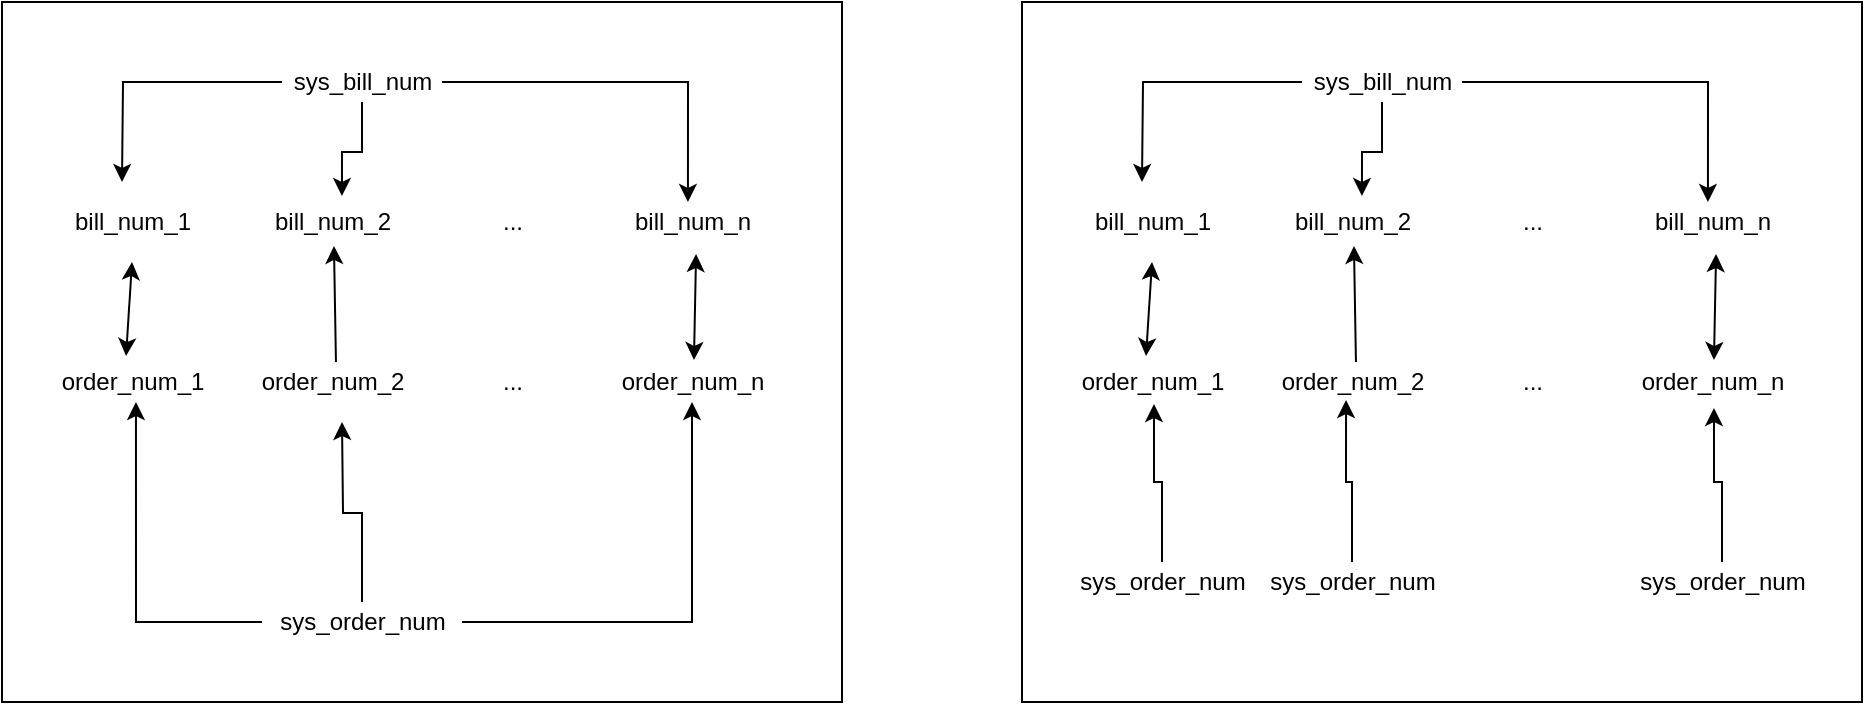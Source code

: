 <mxfile version="18.0.8" type="github">
  <diagram id="dO5Y6QSdW0gGd7icBZJD" name="Page-1">
    <mxGraphModel dx="1422" dy="762" grid="1" gridSize="10" guides="1" tooltips="1" connect="1" arrows="1" fold="1" page="1" pageScale="1" pageWidth="827" pageHeight="1169" math="0" shadow="0">
      <root>
        <mxCell id="0" />
        <mxCell id="1" parent="0" />
        <mxCell id="Wu54o1L6_15D7WoY8SyF-21" value="" style="rounded=0;whiteSpace=wrap;html=1;" vertex="1" parent="1">
          <mxGeometry x="130" y="200" width="420" height="350" as="geometry" />
        </mxCell>
        <mxCell id="Wu54o1L6_15D7WoY8SyF-6" style="edgeStyle=orthogonalEdgeStyle;rounded=0;orthogonalLoop=1;jettySize=auto;html=1;" edge="1" parent="1" source="Wu54o1L6_15D7WoY8SyF-1">
          <mxGeometry relative="1" as="geometry">
            <mxPoint x="190" y="290" as="targetPoint" />
          </mxGeometry>
        </mxCell>
        <mxCell id="Wu54o1L6_15D7WoY8SyF-7" style="edgeStyle=orthogonalEdgeStyle;rounded=0;orthogonalLoop=1;jettySize=auto;html=1;entryX=0.571;entryY=-0.15;entryDx=0;entryDy=0;entryPerimeter=0;" edge="1" parent="1" source="Wu54o1L6_15D7WoY8SyF-1" target="Wu54o1L6_15D7WoY8SyF-3">
          <mxGeometry relative="1" as="geometry" />
        </mxCell>
        <mxCell id="Wu54o1L6_15D7WoY8SyF-8" style="edgeStyle=orthogonalEdgeStyle;rounded=0;orthogonalLoop=1;jettySize=auto;html=1;entryX=0.471;entryY=0;entryDx=0;entryDy=0;entryPerimeter=0;" edge="1" parent="1" source="Wu54o1L6_15D7WoY8SyF-1" target="Wu54o1L6_15D7WoY8SyF-4">
          <mxGeometry relative="1" as="geometry" />
        </mxCell>
        <mxCell id="Wu54o1L6_15D7WoY8SyF-1" value="sys_bill_num" style="text;html=1;align=center;verticalAlign=middle;resizable=0;points=[];autosize=1;strokeColor=none;fillColor=none;" vertex="1" parent="1">
          <mxGeometry x="270" y="230" width="80" height="20" as="geometry" />
        </mxCell>
        <mxCell id="Wu54o1L6_15D7WoY8SyF-2" value="bill_num_1" style="text;html=1;align=center;verticalAlign=middle;resizable=0;points=[];autosize=1;strokeColor=none;fillColor=none;" vertex="1" parent="1">
          <mxGeometry x="160" y="300" width="70" height="20" as="geometry" />
        </mxCell>
        <mxCell id="Wu54o1L6_15D7WoY8SyF-3" value="bill_num_2" style="text;html=1;align=center;verticalAlign=middle;resizable=0;points=[];autosize=1;strokeColor=none;fillColor=none;" vertex="1" parent="1">
          <mxGeometry x="260" y="300" width="70" height="20" as="geometry" />
        </mxCell>
        <mxCell id="Wu54o1L6_15D7WoY8SyF-4" value="bill_num_n" style="text;html=1;align=center;verticalAlign=middle;resizable=0;points=[];autosize=1;strokeColor=none;fillColor=none;" vertex="1" parent="1">
          <mxGeometry x="440" y="300" width="70" height="20" as="geometry" />
        </mxCell>
        <mxCell id="Wu54o1L6_15D7WoY8SyF-5" value="..." style="text;html=1;align=center;verticalAlign=middle;resizable=0;points=[];autosize=1;strokeColor=none;fillColor=none;" vertex="1" parent="1">
          <mxGeometry x="370" y="300" width="30" height="20" as="geometry" />
        </mxCell>
        <mxCell id="Wu54o1L6_15D7WoY8SyF-9" value="order_num_1" style="text;html=1;align=center;verticalAlign=middle;resizable=0;points=[];autosize=1;strokeColor=none;fillColor=none;" vertex="1" parent="1">
          <mxGeometry x="150" y="380" width="90" height="20" as="geometry" />
        </mxCell>
        <mxCell id="Wu54o1L6_15D7WoY8SyF-10" value="order_num_2" style="text;html=1;align=center;verticalAlign=middle;resizable=0;points=[];autosize=1;strokeColor=none;fillColor=none;" vertex="1" parent="1">
          <mxGeometry x="250" y="380" width="90" height="20" as="geometry" />
        </mxCell>
        <mxCell id="Wu54o1L6_15D7WoY8SyF-11" value="order_num_n" style="text;html=1;align=center;verticalAlign=middle;resizable=0;points=[];autosize=1;strokeColor=none;fillColor=none;" vertex="1" parent="1">
          <mxGeometry x="430" y="380" width="90" height="20" as="geometry" />
        </mxCell>
        <mxCell id="Wu54o1L6_15D7WoY8SyF-12" value="..." style="text;html=1;align=center;verticalAlign=middle;resizable=0;points=[];autosize=1;strokeColor=none;fillColor=none;" vertex="1" parent="1">
          <mxGeometry x="370" y="380" width="30" height="20" as="geometry" />
        </mxCell>
        <mxCell id="Wu54o1L6_15D7WoY8SyF-13" value="" style="endArrow=classic;startArrow=classic;html=1;rounded=0;exitX=0.467;exitY=-0.15;exitDx=0;exitDy=0;exitPerimeter=0;" edge="1" parent="1" source="Wu54o1L6_15D7WoY8SyF-9">
          <mxGeometry width="50" height="50" relative="1" as="geometry">
            <mxPoint x="300" y="410" as="sourcePoint" />
            <mxPoint x="195" y="330" as="targetPoint" />
          </mxGeometry>
        </mxCell>
        <mxCell id="Wu54o1L6_15D7WoY8SyF-14" value="" style="endArrow=classic;html=1;rounded=0;exitX=0.522;exitY=0;exitDx=0;exitDy=0;exitPerimeter=0;entryX=0.514;entryY=1.1;entryDx=0;entryDy=0;entryPerimeter=0;" edge="1" parent="1" source="Wu54o1L6_15D7WoY8SyF-10" target="Wu54o1L6_15D7WoY8SyF-3">
          <mxGeometry width="50" height="50" relative="1" as="geometry">
            <mxPoint x="390" y="420" as="sourcePoint" />
            <mxPoint x="440" y="370" as="targetPoint" />
          </mxGeometry>
        </mxCell>
        <mxCell id="Wu54o1L6_15D7WoY8SyF-16" value="" style="endArrow=classic;startArrow=classic;html=1;rounded=0;entryX=0.529;entryY=1.3;entryDx=0;entryDy=0;entryPerimeter=0;exitX=0.511;exitY=-0.05;exitDx=0;exitDy=0;exitPerimeter=0;" edge="1" parent="1" source="Wu54o1L6_15D7WoY8SyF-11" target="Wu54o1L6_15D7WoY8SyF-4">
          <mxGeometry width="50" height="50" relative="1" as="geometry">
            <mxPoint x="390" y="420" as="sourcePoint" />
            <mxPoint x="440" y="370" as="targetPoint" />
          </mxGeometry>
        </mxCell>
        <mxCell id="Wu54o1L6_15D7WoY8SyF-18" style="edgeStyle=orthogonalEdgeStyle;rounded=0;orthogonalLoop=1;jettySize=auto;html=1;entryX=0.522;entryY=1;entryDx=0;entryDy=0;entryPerimeter=0;" edge="1" parent="1" source="Wu54o1L6_15D7WoY8SyF-17" target="Wu54o1L6_15D7WoY8SyF-9">
          <mxGeometry relative="1" as="geometry" />
        </mxCell>
        <mxCell id="Wu54o1L6_15D7WoY8SyF-19" style="edgeStyle=orthogonalEdgeStyle;rounded=0;orthogonalLoop=1;jettySize=auto;html=1;" edge="1" parent="1" source="Wu54o1L6_15D7WoY8SyF-17">
          <mxGeometry relative="1" as="geometry">
            <mxPoint x="300" y="410" as="targetPoint" />
          </mxGeometry>
        </mxCell>
        <mxCell id="Wu54o1L6_15D7WoY8SyF-20" style="edgeStyle=orthogonalEdgeStyle;rounded=0;orthogonalLoop=1;jettySize=auto;html=1;" edge="1" parent="1" source="Wu54o1L6_15D7WoY8SyF-17" target="Wu54o1L6_15D7WoY8SyF-11">
          <mxGeometry relative="1" as="geometry" />
        </mxCell>
        <mxCell id="Wu54o1L6_15D7WoY8SyF-17" value="sys_order_num" style="text;html=1;align=center;verticalAlign=middle;resizable=0;points=[];autosize=1;strokeColor=none;fillColor=none;" vertex="1" parent="1">
          <mxGeometry x="260" y="500" width="100" height="20" as="geometry" />
        </mxCell>
        <mxCell id="Wu54o1L6_15D7WoY8SyF-22" value="" style="rounded=0;whiteSpace=wrap;html=1;" vertex="1" parent="1">
          <mxGeometry x="640" y="200" width="420" height="350" as="geometry" />
        </mxCell>
        <mxCell id="Wu54o1L6_15D7WoY8SyF-23" style="edgeStyle=orthogonalEdgeStyle;rounded=0;orthogonalLoop=1;jettySize=auto;html=1;" edge="1" parent="1" source="Wu54o1L6_15D7WoY8SyF-26">
          <mxGeometry relative="1" as="geometry">
            <mxPoint x="700" y="290" as="targetPoint" />
          </mxGeometry>
        </mxCell>
        <mxCell id="Wu54o1L6_15D7WoY8SyF-24" style="edgeStyle=orthogonalEdgeStyle;rounded=0;orthogonalLoop=1;jettySize=auto;html=1;entryX=0.571;entryY=-0.15;entryDx=0;entryDy=0;entryPerimeter=0;" edge="1" parent="1" source="Wu54o1L6_15D7WoY8SyF-26" target="Wu54o1L6_15D7WoY8SyF-28">
          <mxGeometry relative="1" as="geometry" />
        </mxCell>
        <mxCell id="Wu54o1L6_15D7WoY8SyF-25" style="edgeStyle=orthogonalEdgeStyle;rounded=0;orthogonalLoop=1;jettySize=auto;html=1;entryX=0.471;entryY=0;entryDx=0;entryDy=0;entryPerimeter=0;" edge="1" parent="1" source="Wu54o1L6_15D7WoY8SyF-26" target="Wu54o1L6_15D7WoY8SyF-29">
          <mxGeometry relative="1" as="geometry" />
        </mxCell>
        <mxCell id="Wu54o1L6_15D7WoY8SyF-26" value="sys_bill_num" style="text;html=1;align=center;verticalAlign=middle;resizable=0;points=[];autosize=1;strokeColor=none;fillColor=none;" vertex="1" parent="1">
          <mxGeometry x="780" y="230" width="80" height="20" as="geometry" />
        </mxCell>
        <mxCell id="Wu54o1L6_15D7WoY8SyF-27" value="bill_num_1" style="text;html=1;align=center;verticalAlign=middle;resizable=0;points=[];autosize=1;strokeColor=none;fillColor=none;" vertex="1" parent="1">
          <mxGeometry x="670" y="300" width="70" height="20" as="geometry" />
        </mxCell>
        <mxCell id="Wu54o1L6_15D7WoY8SyF-28" value="bill_num_2" style="text;html=1;align=center;verticalAlign=middle;resizable=0;points=[];autosize=1;strokeColor=none;fillColor=none;" vertex="1" parent="1">
          <mxGeometry x="770" y="300" width="70" height="20" as="geometry" />
        </mxCell>
        <mxCell id="Wu54o1L6_15D7WoY8SyF-29" value="bill_num_n" style="text;html=1;align=center;verticalAlign=middle;resizable=0;points=[];autosize=1;strokeColor=none;fillColor=none;" vertex="1" parent="1">
          <mxGeometry x="950" y="300" width="70" height="20" as="geometry" />
        </mxCell>
        <mxCell id="Wu54o1L6_15D7WoY8SyF-30" value="..." style="text;html=1;align=center;verticalAlign=middle;resizable=0;points=[];autosize=1;strokeColor=none;fillColor=none;" vertex="1" parent="1">
          <mxGeometry x="880" y="300" width="30" height="20" as="geometry" />
        </mxCell>
        <mxCell id="Wu54o1L6_15D7WoY8SyF-31" value="order_num_1" style="text;html=1;align=center;verticalAlign=middle;resizable=0;points=[];autosize=1;strokeColor=none;fillColor=none;" vertex="1" parent="1">
          <mxGeometry x="660" y="380" width="90" height="20" as="geometry" />
        </mxCell>
        <mxCell id="Wu54o1L6_15D7WoY8SyF-32" value="order_num_2" style="text;html=1;align=center;verticalAlign=middle;resizable=0;points=[];autosize=1;strokeColor=none;fillColor=none;" vertex="1" parent="1">
          <mxGeometry x="760" y="380" width="90" height="20" as="geometry" />
        </mxCell>
        <mxCell id="Wu54o1L6_15D7WoY8SyF-33" value="order_num_n" style="text;html=1;align=center;verticalAlign=middle;resizable=0;points=[];autosize=1;strokeColor=none;fillColor=none;" vertex="1" parent="1">
          <mxGeometry x="940" y="380" width="90" height="20" as="geometry" />
        </mxCell>
        <mxCell id="Wu54o1L6_15D7WoY8SyF-34" value="..." style="text;html=1;align=center;verticalAlign=middle;resizable=0;points=[];autosize=1;strokeColor=none;fillColor=none;" vertex="1" parent="1">
          <mxGeometry x="880" y="380" width="30" height="20" as="geometry" />
        </mxCell>
        <mxCell id="Wu54o1L6_15D7WoY8SyF-35" value="" style="endArrow=classic;startArrow=classic;html=1;rounded=0;exitX=0.467;exitY=-0.15;exitDx=0;exitDy=0;exitPerimeter=0;" edge="1" parent="1" source="Wu54o1L6_15D7WoY8SyF-31">
          <mxGeometry width="50" height="50" relative="1" as="geometry">
            <mxPoint x="810" y="410" as="sourcePoint" />
            <mxPoint x="705" y="330" as="targetPoint" />
          </mxGeometry>
        </mxCell>
        <mxCell id="Wu54o1L6_15D7WoY8SyF-36" value="" style="endArrow=classic;html=1;rounded=0;exitX=0.522;exitY=0;exitDx=0;exitDy=0;exitPerimeter=0;entryX=0.514;entryY=1.1;entryDx=0;entryDy=0;entryPerimeter=0;" edge="1" parent="1" source="Wu54o1L6_15D7WoY8SyF-32" target="Wu54o1L6_15D7WoY8SyF-28">
          <mxGeometry width="50" height="50" relative="1" as="geometry">
            <mxPoint x="900" y="420" as="sourcePoint" />
            <mxPoint x="950" y="370" as="targetPoint" />
          </mxGeometry>
        </mxCell>
        <mxCell id="Wu54o1L6_15D7WoY8SyF-37" value="" style="endArrow=classic;startArrow=classic;html=1;rounded=0;entryX=0.529;entryY=1.3;entryDx=0;entryDy=0;entryPerimeter=0;exitX=0.511;exitY=-0.05;exitDx=0;exitDy=0;exitPerimeter=0;" edge="1" parent="1" source="Wu54o1L6_15D7WoY8SyF-33" target="Wu54o1L6_15D7WoY8SyF-29">
          <mxGeometry width="50" height="50" relative="1" as="geometry">
            <mxPoint x="900" y="420" as="sourcePoint" />
            <mxPoint x="950" y="370" as="targetPoint" />
          </mxGeometry>
        </mxCell>
        <mxCell id="Wu54o1L6_15D7WoY8SyF-45" style="edgeStyle=orthogonalEdgeStyle;rounded=0;orthogonalLoop=1;jettySize=auto;html=1;entryX=0.511;entryY=1.05;entryDx=0;entryDy=0;entryPerimeter=0;" edge="1" parent="1" source="Wu54o1L6_15D7WoY8SyF-42" target="Wu54o1L6_15D7WoY8SyF-31">
          <mxGeometry relative="1" as="geometry" />
        </mxCell>
        <mxCell id="Wu54o1L6_15D7WoY8SyF-42" value="sys_order_num" style="text;html=1;align=center;verticalAlign=middle;resizable=0;points=[];autosize=1;strokeColor=none;fillColor=none;" vertex="1" parent="1">
          <mxGeometry x="660" y="480" width="100" height="20" as="geometry" />
        </mxCell>
        <mxCell id="Wu54o1L6_15D7WoY8SyF-46" style="edgeStyle=orthogonalEdgeStyle;rounded=0;orthogonalLoop=1;jettySize=auto;html=1;entryX=0.467;entryY=0.95;entryDx=0;entryDy=0;entryPerimeter=0;" edge="1" parent="1" source="Wu54o1L6_15D7WoY8SyF-43" target="Wu54o1L6_15D7WoY8SyF-32">
          <mxGeometry relative="1" as="geometry" />
        </mxCell>
        <mxCell id="Wu54o1L6_15D7WoY8SyF-43" value="sys_order_num" style="text;html=1;align=center;verticalAlign=middle;resizable=0;points=[];autosize=1;strokeColor=none;fillColor=none;" vertex="1" parent="1">
          <mxGeometry x="755" y="480" width="100" height="20" as="geometry" />
        </mxCell>
        <mxCell id="Wu54o1L6_15D7WoY8SyF-47" style="edgeStyle=orthogonalEdgeStyle;rounded=0;orthogonalLoop=1;jettySize=auto;html=1;entryX=0.511;entryY=1.15;entryDx=0;entryDy=0;entryPerimeter=0;" edge="1" parent="1" source="Wu54o1L6_15D7WoY8SyF-44" target="Wu54o1L6_15D7WoY8SyF-33">
          <mxGeometry relative="1" as="geometry" />
        </mxCell>
        <mxCell id="Wu54o1L6_15D7WoY8SyF-44" value="sys_order_num" style="text;html=1;align=center;verticalAlign=middle;resizable=0;points=[];autosize=1;strokeColor=none;fillColor=none;" vertex="1" parent="1">
          <mxGeometry x="940" y="480" width="100" height="20" as="geometry" />
        </mxCell>
      </root>
    </mxGraphModel>
  </diagram>
</mxfile>
